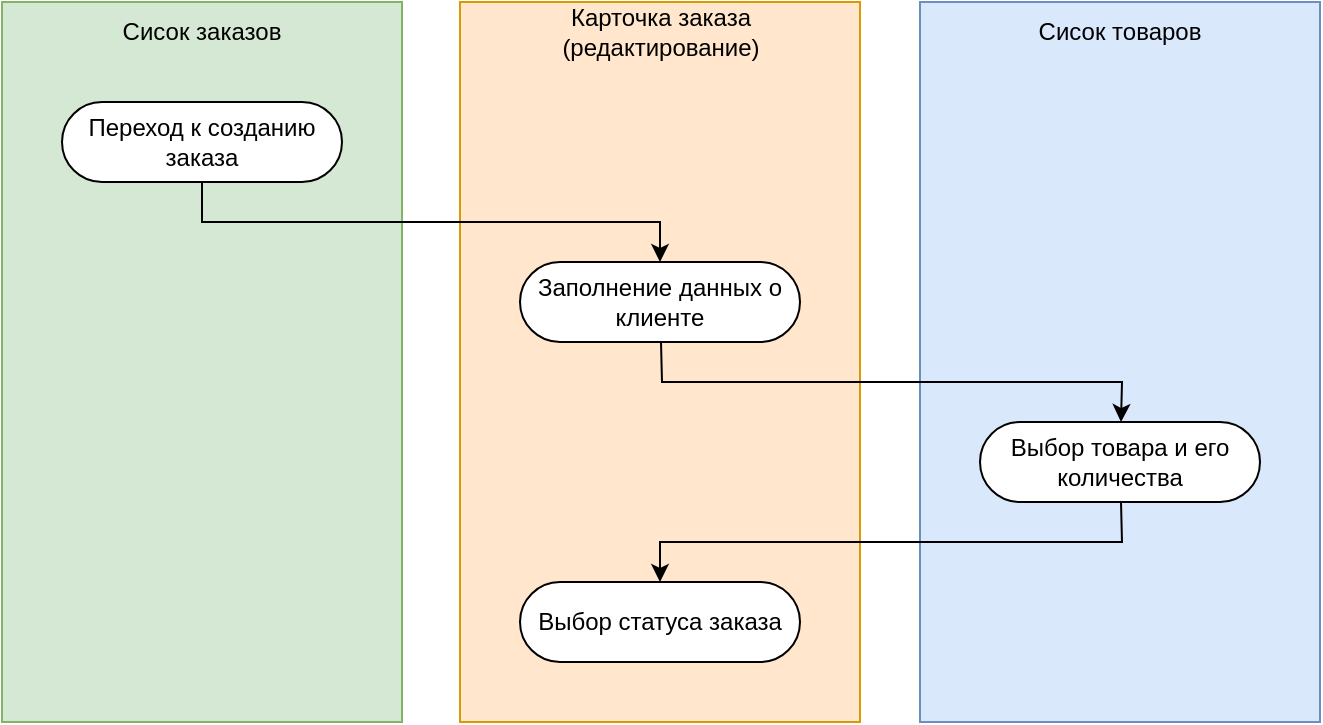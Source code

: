 <mxfile version="23.1.6" type="github">
  <diagram name="Страница — 1" id="nqXz_0HKSwVQaKeMUhBi">
    <mxGraphModel dx="1195" dy="715" grid="1" gridSize="10" guides="1" tooltips="1" connect="1" arrows="1" fold="1" page="1" pageScale="1" pageWidth="827" pageHeight="1169" math="0" shadow="0">
      <root>
        <mxCell id="0" />
        <mxCell id="1" parent="0" />
        <mxCell id="gB4-eb9cxqX3VFE69eWH-1" value="" style="whiteSpace=wrap;html=1;fillColor=#ffe6cc;strokeColor=#d79b00;" parent="1" vertex="1">
          <mxGeometry x="319" y="210" width="200" height="360" as="geometry" />
        </mxCell>
        <mxCell id="gB4-eb9cxqX3VFE69eWH-2" value="" style="whiteSpace=wrap;html=1;fillColor=#d5e8d4;strokeColor=#82b366;" parent="1" vertex="1">
          <mxGeometry x="90" y="210" width="200" height="360" as="geometry" />
        </mxCell>
        <mxCell id="gB4-eb9cxqX3VFE69eWH-5" value="Сисок заказов" style="text;html=1;align=center;verticalAlign=middle;whiteSpace=wrap;rounded=0;fontColor=#000000;" parent="1" vertex="1">
          <mxGeometry x="145" y="210" width="90" height="30" as="geometry" />
        </mxCell>
        <mxCell id="gB4-eb9cxqX3VFE69eWH-6" value="Карточка заказа (редактирование)" style="text;html=1;align=center;verticalAlign=middle;whiteSpace=wrap;rounded=0;fontColor=#000000;" parent="1" vertex="1">
          <mxGeometry x="363.5" y="210" width="111" height="30" as="geometry" />
        </mxCell>
        <mxCell id="gB4-eb9cxqX3VFE69eWH-7" value="Переход к созданию заказа" style="rounded=1;whiteSpace=wrap;html=1;arcSize=50;" parent="1" vertex="1">
          <mxGeometry x="120" y="260" width="140" height="40" as="geometry" />
        </mxCell>
        <mxCell id="gB4-eb9cxqX3VFE69eWH-8" value="Заполнение данных о клиенте" style="rounded=1;whiteSpace=wrap;html=1;arcSize=50;" parent="1" vertex="1">
          <mxGeometry x="349" y="340" width="140" height="40" as="geometry" />
        </mxCell>
        <mxCell id="gB4-eb9cxqX3VFE69eWH-10" value="" style="endArrow=classic;html=1;rounded=0;" parent="1" source="gB4-eb9cxqX3VFE69eWH-7" target="gB4-eb9cxqX3VFE69eWH-8" edge="1">
          <mxGeometry width="50" height="50" relative="1" as="geometry">
            <mxPoint x="179" y="390" as="sourcePoint" />
            <mxPoint x="229" y="340" as="targetPoint" />
            <Array as="points">
              <mxPoint x="190" y="320" />
              <mxPoint x="419" y="320" />
            </Array>
          </mxGeometry>
        </mxCell>
        <mxCell id="gB4-eb9cxqX3VFE69eWH-12" value="" style="whiteSpace=wrap;html=1;fillColor=#dae8fc;strokeColor=#6c8ebf;" parent="1" vertex="1">
          <mxGeometry x="549" y="210" width="200" height="360" as="geometry" />
        </mxCell>
        <mxCell id="gB4-eb9cxqX3VFE69eWH-13" value="Сисок товаров" style="text;html=1;align=center;verticalAlign=middle;whiteSpace=wrap;rounded=0;fontColor=#000000;" parent="1" vertex="1">
          <mxGeometry x="604" y="210" width="90" height="30" as="geometry" />
        </mxCell>
        <mxCell id="gB4-eb9cxqX3VFE69eWH-14" value="Выбор товара и его количества" style="rounded=1;whiteSpace=wrap;html=1;arcSize=50;" parent="1" vertex="1">
          <mxGeometry x="579" y="420" width="140" height="40" as="geometry" />
        </mxCell>
        <mxCell id="gB4-eb9cxqX3VFE69eWH-15" value="" style="endArrow=classic;html=1;rounded=0;" parent="1" source="gB4-eb9cxqX3VFE69eWH-8" target="gB4-eb9cxqX3VFE69eWH-14" edge="1">
          <mxGeometry width="50" height="50" relative="1" as="geometry">
            <mxPoint x="235" y="500" as="sourcePoint" />
            <mxPoint x="285" y="450" as="targetPoint" />
            <Array as="points">
              <mxPoint x="420" y="400" />
              <mxPoint x="650" y="400" />
            </Array>
          </mxGeometry>
        </mxCell>
        <mxCell id="2Wc1pybktCI3t5XdhIew-1" value="Выбор статуса заказа" style="rounded=1;whiteSpace=wrap;html=1;arcSize=50;" vertex="1" parent="1">
          <mxGeometry x="349" y="500" width="140" height="40" as="geometry" />
        </mxCell>
        <mxCell id="2Wc1pybktCI3t5XdhIew-2" value="" style="endArrow=classic;html=1;rounded=0;" edge="1" parent="1" source="gB4-eb9cxqX3VFE69eWH-14" target="2Wc1pybktCI3t5XdhIew-1">
          <mxGeometry width="50" height="50" relative="1" as="geometry">
            <mxPoint x="390" y="470" as="sourcePoint" />
            <mxPoint x="440" y="420" as="targetPoint" />
            <Array as="points">
              <mxPoint x="650" y="480" />
              <mxPoint x="419" y="480" />
            </Array>
          </mxGeometry>
        </mxCell>
      </root>
    </mxGraphModel>
  </diagram>
</mxfile>
